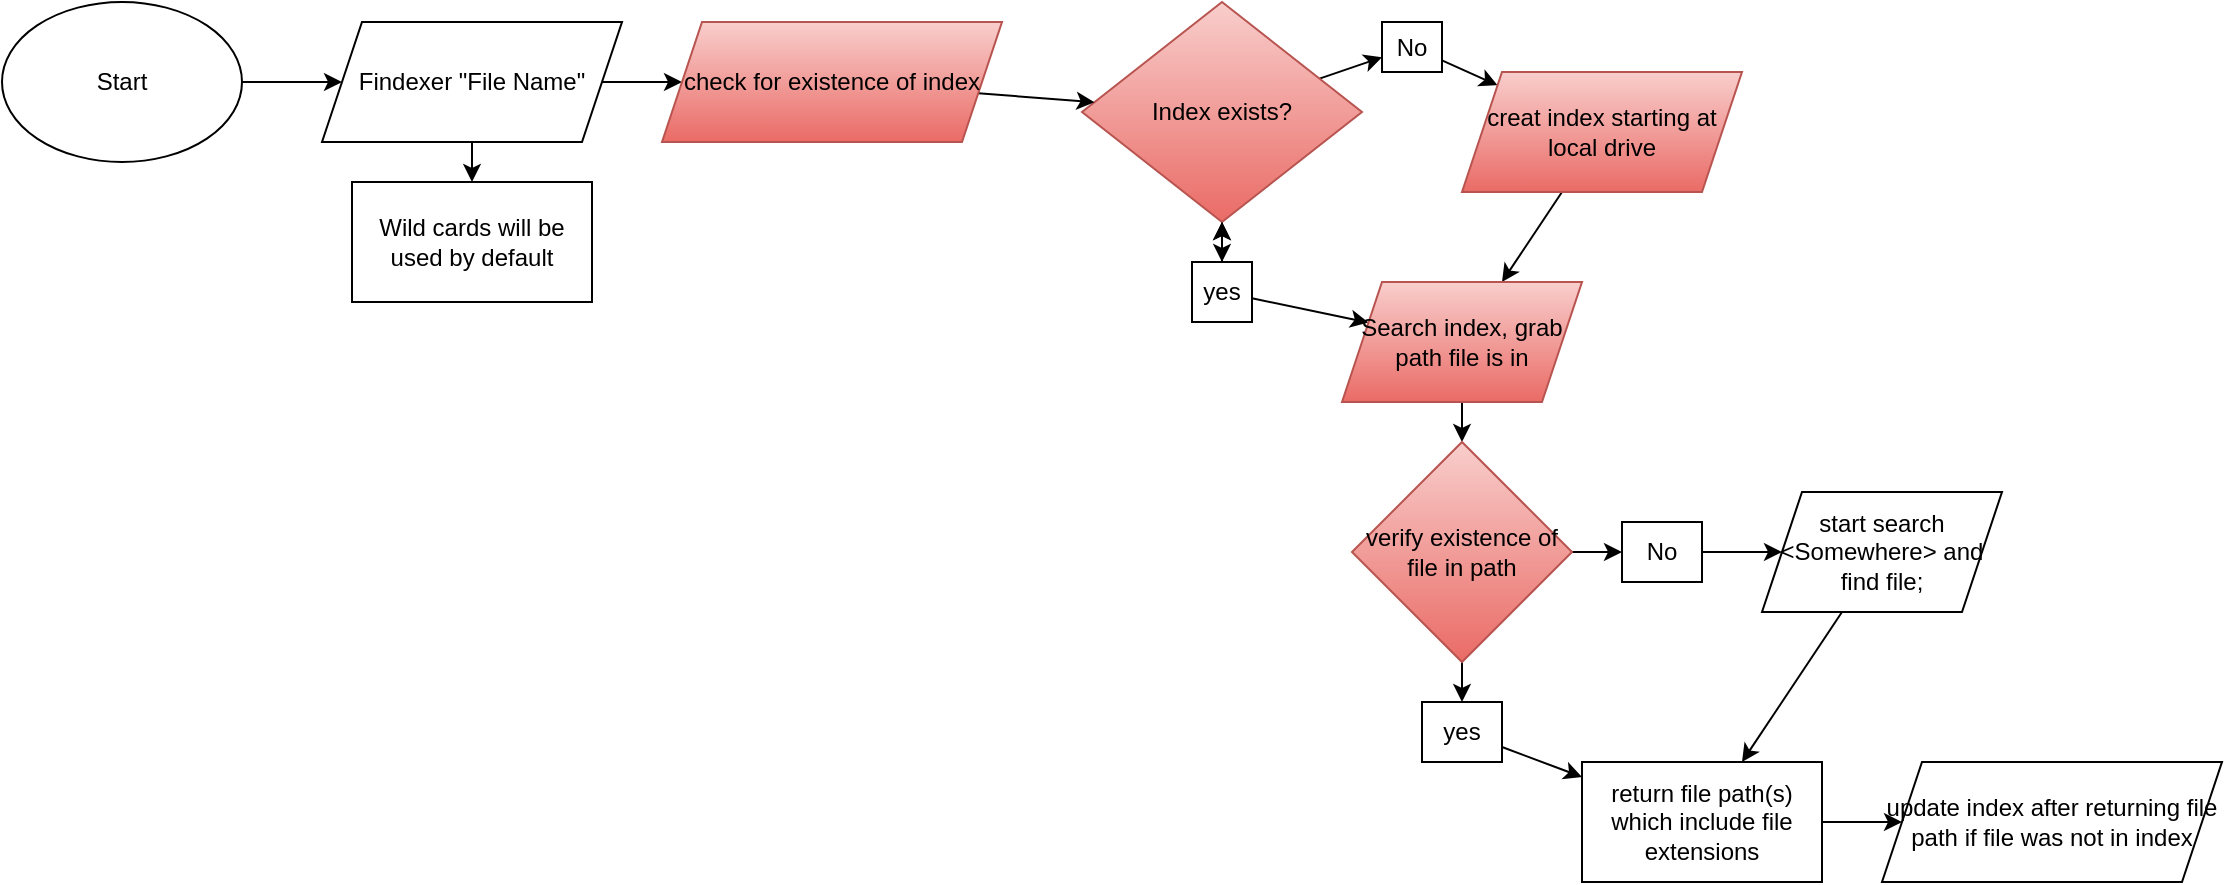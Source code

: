 <mxfile>
    <diagram id="EJwC-Aqc4FC3CZ3j8cJY" name="0.1.0">
        <mxGraphModel dx="1169" dy="782" grid="1" gridSize="10" guides="1" tooltips="1" connect="1" arrows="1" fold="1" page="1" pageScale="1" pageWidth="850" pageHeight="1100" math="0" shadow="0">
            <root>
                <mxCell id="0"/>
                <mxCell id="1" parent="0"/>
                <mxCell id="4" value="" style="edgeStyle=none;html=1;" edge="1" parent="1" source="2" target="3">
                    <mxGeometry relative="1" as="geometry"/>
                </mxCell>
                <mxCell id="2" value="Start&lt;br&gt;" style="ellipse;whiteSpace=wrap;html=1;" vertex="1" parent="1">
                    <mxGeometry width="120" height="80" as="geometry"/>
                </mxCell>
                <mxCell id="6" value="" style="edgeStyle=none;html=1;entryX=0;entryY=0.5;entryDx=0;entryDy=0;" edge="1" parent="1" source="3" target="8">
                    <mxGeometry relative="1" as="geometry">
                        <mxPoint x="340" y="40" as="targetPoint"/>
                    </mxGeometry>
                </mxCell>
                <mxCell id="33" value="" style="edgeStyle=none;html=1;" edge="1" parent="1" source="3" target="32">
                    <mxGeometry relative="1" as="geometry"/>
                </mxCell>
                <mxCell id="3" value="Findexer &quot;File Name&quot;" style="shape=parallelogram;perimeter=parallelogramPerimeter;whiteSpace=wrap;html=1;fixedSize=1;" vertex="1" parent="1">
                    <mxGeometry x="160" y="10" width="150" height="60" as="geometry"/>
                </mxCell>
                <mxCell id="11" value="" style="edgeStyle=none;html=1;" edge="1" parent="1" source="7" target="10">
                    <mxGeometry relative="1" as="geometry"/>
                </mxCell>
                <mxCell id="15" value="" style="edgeStyle=none;html=1;" edge="1" parent="1" source="7" target="14">
                    <mxGeometry relative="1" as="geometry"/>
                </mxCell>
                <mxCell id="7" value="Index exists?" style="rhombus;whiteSpace=wrap;html=1;fillColor=#f8cecc;gradientColor=#ea6b66;strokeColor=#b85450;" vertex="1" parent="1">
                    <mxGeometry x="540" width="140" height="110" as="geometry"/>
                </mxCell>
                <mxCell id="9" value="" style="edgeStyle=none;html=1;" edge="1" parent="1" source="8" target="7">
                    <mxGeometry relative="1" as="geometry"/>
                </mxCell>
                <mxCell id="8" value="check for existence of index" style="shape=parallelogram;perimeter=parallelogramPerimeter;whiteSpace=wrap;html=1;fixedSize=1;fillColor=#f8cecc;gradientColor=#ea6b66;strokeColor=#b85450;" vertex="1" parent="1">
                    <mxGeometry x="330" y="10" width="170" height="60" as="geometry"/>
                </mxCell>
                <mxCell id="13" value="" style="edgeStyle=none;html=1;" edge="1" parent="1" source="10" target="12">
                    <mxGeometry relative="1" as="geometry"/>
                </mxCell>
                <mxCell id="10" value="No" style="whiteSpace=wrap;html=1;" vertex="1" parent="1">
                    <mxGeometry x="690" y="10" width="30" height="25" as="geometry"/>
                </mxCell>
                <mxCell id="20" value="" style="edgeStyle=none;html=1;" edge="1" parent="1" source="12" target="18">
                    <mxGeometry relative="1" as="geometry"/>
                </mxCell>
                <mxCell id="12" value="creat index starting at local drive" style="shape=parallelogram;perimeter=parallelogramPerimeter;whiteSpace=wrap;html=1;fixedSize=1;fillColor=#f8cecc;gradientColor=#ea6b66;strokeColor=#b85450;" vertex="1" parent="1">
                    <mxGeometry x="730" y="35" width="140" height="60" as="geometry"/>
                </mxCell>
                <mxCell id="16" value="" style="edgeStyle=none;html=1;" edge="1" parent="1" source="14" target="7">
                    <mxGeometry relative="1" as="geometry"/>
                </mxCell>
                <mxCell id="17" value="" style="edgeStyle=none;html=1;" edge="1" parent="1" source="14" target="7">
                    <mxGeometry relative="1" as="geometry"/>
                </mxCell>
                <mxCell id="19" value="" style="edgeStyle=none;html=1;" edge="1" parent="1" source="14" target="18">
                    <mxGeometry relative="1" as="geometry"/>
                </mxCell>
                <mxCell id="14" value="yes" style="whiteSpace=wrap;html=1;" vertex="1" parent="1">
                    <mxGeometry x="595" y="130" width="30" height="30" as="geometry"/>
                </mxCell>
                <mxCell id="22" value="" style="edgeStyle=none;html=1;entryX=0.5;entryY=0;entryDx=0;entryDy=0;" edge="1" parent="1" source="18" target="23">
                    <mxGeometry relative="1" as="geometry">
                        <mxPoint x="730" y="230" as="targetPoint"/>
                    </mxGeometry>
                </mxCell>
                <mxCell id="18" value="Search index, grab path file is in" style="shape=parallelogram;perimeter=parallelogramPerimeter;whiteSpace=wrap;html=1;fixedSize=1;fillColor=#f8cecc;gradientColor=#ea6b66;strokeColor=#b85450;" vertex="1" parent="1">
                    <mxGeometry x="670" y="140" width="120" height="60" as="geometry"/>
                </mxCell>
                <mxCell id="25" value="" style="edgeStyle=none;html=1;" edge="1" parent="1" source="23" target="24">
                    <mxGeometry relative="1" as="geometry"/>
                </mxCell>
                <mxCell id="27" value="" style="edgeStyle=none;html=1;" edge="1" parent="1" source="23" target="26">
                    <mxGeometry relative="1" as="geometry"/>
                </mxCell>
                <mxCell id="23" value="verify existence of file in path" style="rhombus;whiteSpace=wrap;html=1;fillColor=#f8cecc;gradientColor=#ea6b66;strokeColor=#b85450;" vertex="1" parent="1">
                    <mxGeometry x="675" y="220" width="110" height="110" as="geometry"/>
                </mxCell>
                <mxCell id="29" value="" style="edgeStyle=none;html=1;" edge="1" parent="1" source="24" target="28">
                    <mxGeometry relative="1" as="geometry"/>
                </mxCell>
                <mxCell id="24" value="No" style="rounded=0;whiteSpace=wrap;html=1;" vertex="1" parent="1">
                    <mxGeometry x="810" y="260" width="40" height="30" as="geometry"/>
                </mxCell>
                <mxCell id="35" value="" style="edgeStyle=none;html=1;" edge="1" parent="1" source="26" target="34">
                    <mxGeometry relative="1" as="geometry"/>
                </mxCell>
                <mxCell id="26" value="yes" style="rounded=0;whiteSpace=wrap;html=1;" vertex="1" parent="1">
                    <mxGeometry x="710" y="350" width="40" height="30" as="geometry"/>
                </mxCell>
                <mxCell id="37" value="" style="edgeStyle=none;html=1;" edge="1" parent="1" source="28" target="34">
                    <mxGeometry relative="1" as="geometry"/>
                </mxCell>
                <mxCell id="28" value="start search &amp;lt;Somewhere&amp;gt; and find file;" style="shape=parallelogram;perimeter=parallelogramPerimeter;whiteSpace=wrap;html=1;fixedSize=1;" vertex="1" parent="1">
                    <mxGeometry x="880" y="245" width="120" height="60" as="geometry"/>
                </mxCell>
                <mxCell id="30" value="update index after returning file path if file was not in index" style="shape=parallelogram;perimeter=parallelogramPerimeter;whiteSpace=wrap;html=1;fixedSize=1;" vertex="1" parent="1">
                    <mxGeometry x="940" y="380" width="170" height="60" as="geometry"/>
                </mxCell>
                <mxCell id="32" value="Wild cards will be used by default" style="whiteSpace=wrap;html=1;" vertex="1" parent="1">
                    <mxGeometry x="175" y="90" width="120" height="60" as="geometry"/>
                </mxCell>
                <mxCell id="39" value="" style="edgeStyle=none;html=1;" edge="1" parent="1" source="34" target="30">
                    <mxGeometry relative="1" as="geometry"/>
                </mxCell>
                <mxCell id="34" value="return file path(s) which include file extensions" style="rounded=0;whiteSpace=wrap;html=1;" vertex="1" parent="1">
                    <mxGeometry x="790" y="380" width="120" height="60" as="geometry"/>
                </mxCell>
            </root>
        </mxGraphModel>
    </diagram>
</mxfile>